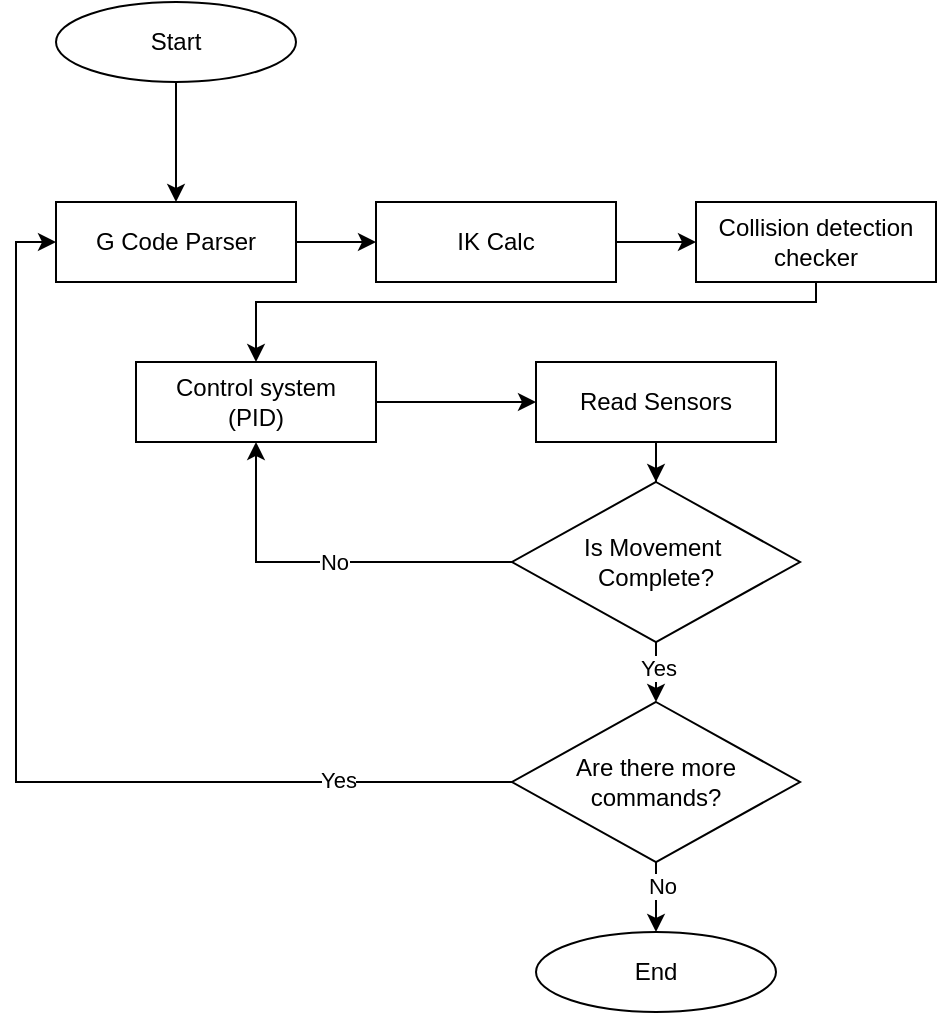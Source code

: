 <mxfile version="26.0.16">
  <diagram name="Page-1" id="why6S-YWOB1o1Uxj_uAW">
    <mxGraphModel dx="989" dy="577" grid="1" gridSize="10" guides="1" tooltips="1" connect="1" arrows="1" fold="1" page="1" pageScale="1" pageWidth="827" pageHeight="1169" math="0" shadow="0">
      <root>
        <mxCell id="0" />
        <mxCell id="1" parent="0" />
        <mxCell id="anPK3OTE5otWP_CM70SW-7" value="" style="edgeStyle=orthogonalEdgeStyle;rounded=0;orthogonalLoop=1;jettySize=auto;html=1;" edge="1" parent="1" source="anPK3OTE5otWP_CM70SW-1" target="anPK3OTE5otWP_CM70SW-2">
          <mxGeometry relative="1" as="geometry" />
        </mxCell>
        <mxCell id="anPK3OTE5otWP_CM70SW-1" value="G Code Parser" style="rounded=0;whiteSpace=wrap;html=1;" vertex="1" parent="1">
          <mxGeometry x="160" y="180" width="120" height="40" as="geometry" />
        </mxCell>
        <mxCell id="anPK3OTE5otWP_CM70SW-8" value="" style="edgeStyle=orthogonalEdgeStyle;rounded=0;orthogonalLoop=1;jettySize=auto;html=1;" edge="1" parent="1" source="anPK3OTE5otWP_CM70SW-2" target="anPK3OTE5otWP_CM70SW-3">
          <mxGeometry relative="1" as="geometry" />
        </mxCell>
        <mxCell id="anPK3OTE5otWP_CM70SW-2" value="IK Calc" style="rounded=0;whiteSpace=wrap;html=1;" vertex="1" parent="1">
          <mxGeometry x="320" y="180" width="120" height="40" as="geometry" />
        </mxCell>
        <mxCell id="anPK3OTE5otWP_CM70SW-9" style="edgeStyle=orthogonalEdgeStyle;rounded=0;orthogonalLoop=1;jettySize=auto;html=1;" edge="1" parent="1" source="anPK3OTE5otWP_CM70SW-3" target="anPK3OTE5otWP_CM70SW-4">
          <mxGeometry relative="1" as="geometry">
            <Array as="points">
              <mxPoint x="540" y="230" />
              <mxPoint x="260" y="230" />
            </Array>
          </mxGeometry>
        </mxCell>
        <mxCell id="anPK3OTE5otWP_CM70SW-3" value="Collision detection checker" style="rounded=0;whiteSpace=wrap;html=1;" vertex="1" parent="1">
          <mxGeometry x="480" y="180" width="120" height="40" as="geometry" />
        </mxCell>
        <mxCell id="anPK3OTE5otWP_CM70SW-10" style="edgeStyle=orthogonalEdgeStyle;rounded=0;orthogonalLoop=1;jettySize=auto;html=1;" edge="1" parent="1" source="anPK3OTE5otWP_CM70SW-4" target="anPK3OTE5otWP_CM70SW-5">
          <mxGeometry relative="1" as="geometry" />
        </mxCell>
        <mxCell id="anPK3OTE5otWP_CM70SW-4" value="Control system&lt;div&gt;(PID)&lt;/div&gt;" style="rounded=0;whiteSpace=wrap;html=1;" vertex="1" parent="1">
          <mxGeometry x="200" y="260" width="120" height="40" as="geometry" />
        </mxCell>
        <mxCell id="anPK3OTE5otWP_CM70SW-14" value="" style="edgeStyle=orthogonalEdgeStyle;rounded=0;orthogonalLoop=1;jettySize=auto;html=1;" edge="1" parent="1" source="anPK3OTE5otWP_CM70SW-5" target="anPK3OTE5otWP_CM70SW-13">
          <mxGeometry relative="1" as="geometry" />
        </mxCell>
        <mxCell id="anPK3OTE5otWP_CM70SW-5" value="Read Sensors" style="rounded=0;whiteSpace=wrap;html=1;" vertex="1" parent="1">
          <mxGeometry x="400" y="260" width="120" height="40" as="geometry" />
        </mxCell>
        <mxCell id="anPK3OTE5otWP_CM70SW-15" style="edgeStyle=orthogonalEdgeStyle;rounded=0;orthogonalLoop=1;jettySize=auto;html=1;entryX=0.5;entryY=1;entryDx=0;entryDy=0;" edge="1" parent="1" source="anPK3OTE5otWP_CM70SW-13" target="anPK3OTE5otWP_CM70SW-4">
          <mxGeometry relative="1" as="geometry" />
        </mxCell>
        <mxCell id="anPK3OTE5otWP_CM70SW-16" value="No" style="edgeLabel;html=1;align=center;verticalAlign=middle;resizable=0;points=[];" vertex="1" connectable="0" parent="anPK3OTE5otWP_CM70SW-15">
          <mxGeometry x="-0.048" relative="1" as="geometry">
            <mxPoint as="offset" />
          </mxGeometry>
        </mxCell>
        <mxCell id="anPK3OTE5otWP_CM70SW-22" value="" style="edgeStyle=orthogonalEdgeStyle;rounded=0;orthogonalLoop=1;jettySize=auto;html=1;" edge="1" parent="1" source="anPK3OTE5otWP_CM70SW-13" target="anPK3OTE5otWP_CM70SW-19">
          <mxGeometry relative="1" as="geometry" />
        </mxCell>
        <mxCell id="anPK3OTE5otWP_CM70SW-23" value="Yes" style="edgeLabel;html=1;align=center;verticalAlign=middle;resizable=0;points=[];" vertex="1" connectable="0" parent="anPK3OTE5otWP_CM70SW-22">
          <mxGeometry x="0.306" y="1" relative="1" as="geometry">
            <mxPoint as="offset" />
          </mxGeometry>
        </mxCell>
        <mxCell id="anPK3OTE5otWP_CM70SW-13" value="Is Movement&amp;nbsp;&lt;div&gt;Complete?&lt;/div&gt;" style="rhombus;whiteSpace=wrap;html=1;" vertex="1" parent="1">
          <mxGeometry x="388" y="320" width="144" height="80" as="geometry" />
        </mxCell>
        <mxCell id="anPK3OTE5otWP_CM70SW-20" style="edgeStyle=orthogonalEdgeStyle;rounded=0;orthogonalLoop=1;jettySize=auto;html=1;entryX=0;entryY=0.5;entryDx=0;entryDy=0;" edge="1" parent="1" source="anPK3OTE5otWP_CM70SW-19" target="anPK3OTE5otWP_CM70SW-1">
          <mxGeometry relative="1" as="geometry" />
        </mxCell>
        <mxCell id="anPK3OTE5otWP_CM70SW-21" value="Yes" style="edgeLabel;html=1;align=center;verticalAlign=middle;resizable=0;points=[];" vertex="1" connectable="0" parent="anPK3OTE5otWP_CM70SW-20">
          <mxGeometry x="-0.675" y="-1" relative="1" as="geometry">
            <mxPoint as="offset" />
          </mxGeometry>
        </mxCell>
        <mxCell id="anPK3OTE5otWP_CM70SW-27" value="" style="edgeStyle=orthogonalEdgeStyle;rounded=0;orthogonalLoop=1;jettySize=auto;html=1;" edge="1" parent="1" source="anPK3OTE5otWP_CM70SW-19" target="anPK3OTE5otWP_CM70SW-26">
          <mxGeometry relative="1" as="geometry" />
        </mxCell>
        <mxCell id="anPK3OTE5otWP_CM70SW-28" value="No" style="edgeLabel;html=1;align=center;verticalAlign=middle;resizable=0;points=[];" vertex="1" connectable="0" parent="anPK3OTE5otWP_CM70SW-27">
          <mxGeometry x="-0.482" y="3" relative="1" as="geometry">
            <mxPoint as="offset" />
          </mxGeometry>
        </mxCell>
        <mxCell id="anPK3OTE5otWP_CM70SW-19" value="Are there more commands?" style="rhombus;whiteSpace=wrap;html=1;" vertex="1" parent="1">
          <mxGeometry x="388" y="430" width="144" height="80" as="geometry" />
        </mxCell>
        <mxCell id="anPK3OTE5otWP_CM70SW-25" value="" style="edgeStyle=orthogonalEdgeStyle;rounded=0;orthogonalLoop=1;jettySize=auto;html=1;" edge="1" parent="1" source="anPK3OTE5otWP_CM70SW-24" target="anPK3OTE5otWP_CM70SW-1">
          <mxGeometry relative="1" as="geometry" />
        </mxCell>
        <mxCell id="anPK3OTE5otWP_CM70SW-24" value="Start" style="ellipse;whiteSpace=wrap;html=1;" vertex="1" parent="1">
          <mxGeometry x="160" y="80" width="120" height="40" as="geometry" />
        </mxCell>
        <mxCell id="anPK3OTE5otWP_CM70SW-26" value="End" style="ellipse;whiteSpace=wrap;html=1;" vertex="1" parent="1">
          <mxGeometry x="400" y="545" width="120" height="40" as="geometry" />
        </mxCell>
      </root>
    </mxGraphModel>
  </diagram>
</mxfile>
